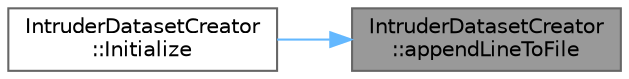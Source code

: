 digraph "IntruderDatasetCreator::appendLineToFile"
{
 // LATEX_PDF_SIZE
  bgcolor="transparent";
  edge [fontname=Helvetica,fontsize=10,labelfontname=Helvetica,labelfontsize=10];
  node [fontname=Helvetica,fontsize=10,shape=box,height=0.2,width=0.4];
  rankdir="RL";
  Node1 [label="IntruderDatasetCreator\l::appendLineToFile",height=0.2,width=0.4,color="gray40", fillcolor="grey60", style="filled", fontcolor="black",tooltip=" "];
  Node1 -> Node2 [dir="back",color="steelblue1",style="solid"];
  Node2 [label="IntruderDatasetCreator\l::Initialize",height=0.2,width=0.4,color="grey40", fillcolor="white", style="filled",URL="$class_intruder_dataset_creator.html#a41d4ed8f8ab42b57db50dd9560ce2585",tooltip=" "];
}
